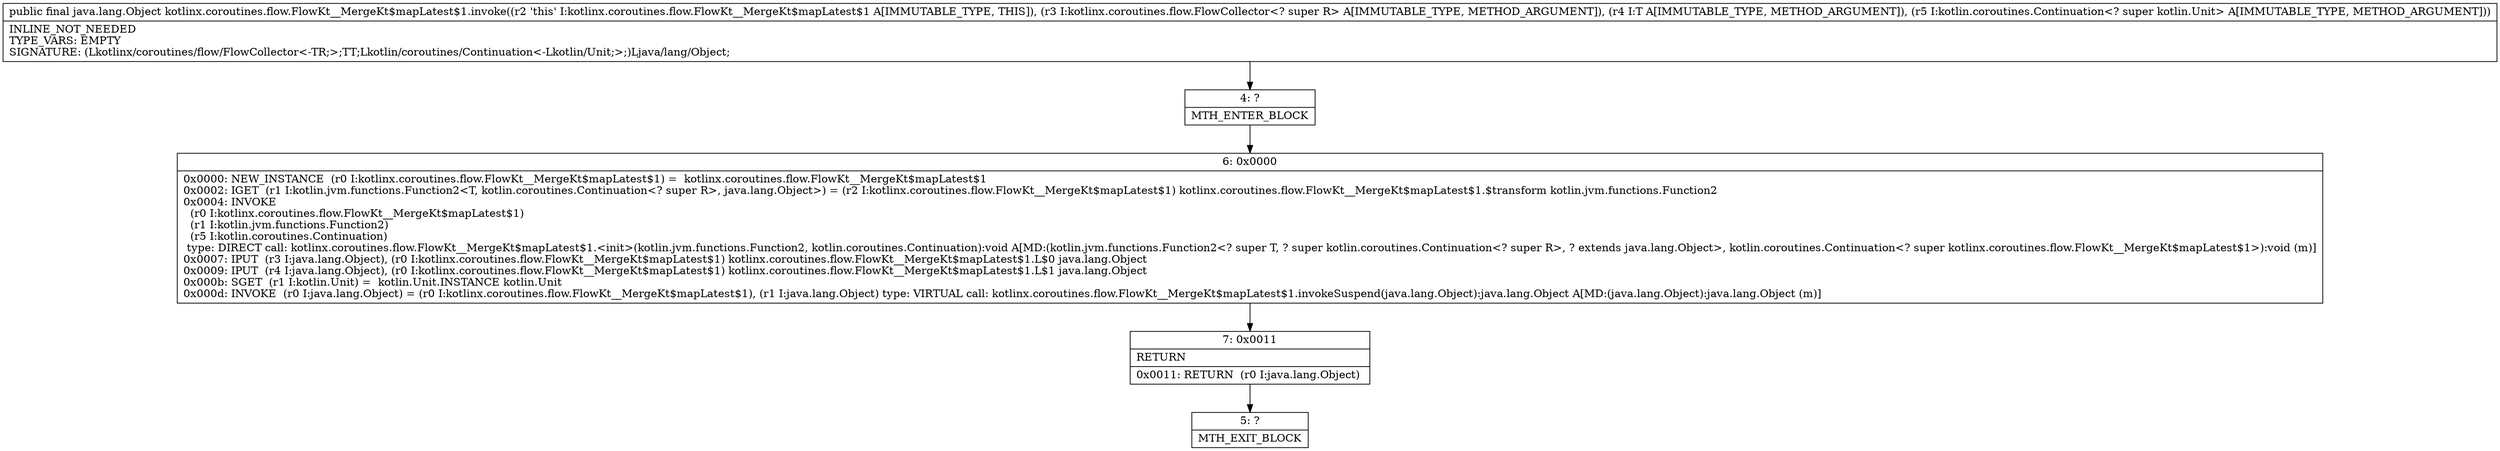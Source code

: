 digraph "CFG forkotlinx.coroutines.flow.FlowKt__MergeKt$mapLatest$1.invoke(Lkotlinx\/coroutines\/flow\/FlowCollector;Ljava\/lang\/Object;Lkotlin\/coroutines\/Continuation;)Ljava\/lang\/Object;" {
Node_4 [shape=record,label="{4\:\ ?|MTH_ENTER_BLOCK\l}"];
Node_6 [shape=record,label="{6\:\ 0x0000|0x0000: NEW_INSTANCE  (r0 I:kotlinx.coroutines.flow.FlowKt__MergeKt$mapLatest$1) =  kotlinx.coroutines.flow.FlowKt__MergeKt$mapLatest$1 \l0x0002: IGET  (r1 I:kotlin.jvm.functions.Function2\<T, kotlin.coroutines.Continuation\<? super R\>, java.lang.Object\>) = (r2 I:kotlinx.coroutines.flow.FlowKt__MergeKt$mapLatest$1) kotlinx.coroutines.flow.FlowKt__MergeKt$mapLatest$1.$transform kotlin.jvm.functions.Function2 \l0x0004: INVOKE  \l  (r0 I:kotlinx.coroutines.flow.FlowKt__MergeKt$mapLatest$1)\l  (r1 I:kotlin.jvm.functions.Function2)\l  (r5 I:kotlin.coroutines.Continuation)\l type: DIRECT call: kotlinx.coroutines.flow.FlowKt__MergeKt$mapLatest$1.\<init\>(kotlin.jvm.functions.Function2, kotlin.coroutines.Continuation):void A[MD:(kotlin.jvm.functions.Function2\<? super T, ? super kotlin.coroutines.Continuation\<? super R\>, ? extends java.lang.Object\>, kotlin.coroutines.Continuation\<? super kotlinx.coroutines.flow.FlowKt__MergeKt$mapLatest$1\>):void (m)]\l0x0007: IPUT  (r3 I:java.lang.Object), (r0 I:kotlinx.coroutines.flow.FlowKt__MergeKt$mapLatest$1) kotlinx.coroutines.flow.FlowKt__MergeKt$mapLatest$1.L$0 java.lang.Object \l0x0009: IPUT  (r4 I:java.lang.Object), (r0 I:kotlinx.coroutines.flow.FlowKt__MergeKt$mapLatest$1) kotlinx.coroutines.flow.FlowKt__MergeKt$mapLatest$1.L$1 java.lang.Object \l0x000b: SGET  (r1 I:kotlin.Unit) =  kotlin.Unit.INSTANCE kotlin.Unit \l0x000d: INVOKE  (r0 I:java.lang.Object) = (r0 I:kotlinx.coroutines.flow.FlowKt__MergeKt$mapLatest$1), (r1 I:java.lang.Object) type: VIRTUAL call: kotlinx.coroutines.flow.FlowKt__MergeKt$mapLatest$1.invokeSuspend(java.lang.Object):java.lang.Object A[MD:(java.lang.Object):java.lang.Object (m)]\l}"];
Node_7 [shape=record,label="{7\:\ 0x0011|RETURN\l|0x0011: RETURN  (r0 I:java.lang.Object) \l}"];
Node_5 [shape=record,label="{5\:\ ?|MTH_EXIT_BLOCK\l}"];
MethodNode[shape=record,label="{public final java.lang.Object kotlinx.coroutines.flow.FlowKt__MergeKt$mapLatest$1.invoke((r2 'this' I:kotlinx.coroutines.flow.FlowKt__MergeKt$mapLatest$1 A[IMMUTABLE_TYPE, THIS]), (r3 I:kotlinx.coroutines.flow.FlowCollector\<? super R\> A[IMMUTABLE_TYPE, METHOD_ARGUMENT]), (r4 I:T A[IMMUTABLE_TYPE, METHOD_ARGUMENT]), (r5 I:kotlin.coroutines.Continuation\<? super kotlin.Unit\> A[IMMUTABLE_TYPE, METHOD_ARGUMENT]))  | INLINE_NOT_NEEDED\lTYPE_VARS: EMPTY\lSIGNATURE: (Lkotlinx\/coroutines\/flow\/FlowCollector\<\-TR;\>;TT;Lkotlin\/coroutines\/Continuation\<\-Lkotlin\/Unit;\>;)Ljava\/lang\/Object;\l}"];
MethodNode -> Node_4;Node_4 -> Node_6;
Node_6 -> Node_7;
Node_7 -> Node_5;
}

